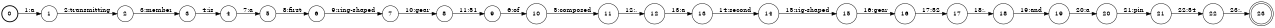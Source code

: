digraph FST {
rankdir = LR;
size = "8.5,11";
label = "";
center = 1;
orientation = Portrait;
ranksep = "0.4";
nodesep = "0.25";
0 [label = "0", shape = circle, style = bold, fontsize = 14]
	0 -> 1 [label = "1:a", fontsize = 14];
1 [label = "1", shape = circle, style = solid, fontsize = 14]
	1 -> 2 [label = "2:transmitting", fontsize = 14];
2 [label = "2", shape = circle, style = solid, fontsize = 14]
	2 -> 3 [label = "3:member", fontsize = 14];
3 [label = "3", shape = circle, style = solid, fontsize = 14]
	3 -> 4 [label = "4:is", fontsize = 14];
4 [label = "4", shape = circle, style = solid, fontsize = 14]
	4 -> 5 [label = "7:a", fontsize = 14];
5 [label = "5", shape = circle, style = solid, fontsize = 14]
	5 -> 6 [label = "8:first", fontsize = 14];
6 [label = "6", shape = circle, style = solid, fontsize = 14]
	6 -> 7 [label = "9:ring-shaped", fontsize = 14];
7 [label = "7", shape = circle, style = solid, fontsize = 14]
	7 -> 8 [label = "10:gear", fontsize = 14];
8 [label = "8", shape = circle, style = solid, fontsize = 14]
	8 -> 9 [label = "11:51", fontsize = 14];
9 [label = "9", shape = circle, style = solid, fontsize = 14]
	9 -> 10 [label = "6:of", fontsize = 14];
10 [label = "10", shape = circle, style = solid, fontsize = 14]
	10 -> 11 [label = "5:composed", fontsize = 14];
11 [label = "11", shape = circle, style = solid, fontsize = 14]
	11 -> 12 [label = "12:,", fontsize = 14];
12 [label = "12", shape = circle, style = solid, fontsize = 14]
	12 -> 13 [label = "13:a", fontsize = 14];
13 [label = "13", shape = circle, style = solid, fontsize = 14]
	13 -> 14 [label = "14:second", fontsize = 14];
14 [label = "14", shape = circle, style = solid, fontsize = 14]
	14 -> 15 [label = "15:rig-shaped", fontsize = 14];
15 [label = "15", shape = circle, style = solid, fontsize = 14]
	15 -> 16 [label = "16:gear", fontsize = 14];
16 [label = "16", shape = circle, style = solid, fontsize = 14]
	16 -> 17 [label = "17:52", fontsize = 14];
17 [label = "17", shape = circle, style = solid, fontsize = 14]
	17 -> 18 [label = "18:,", fontsize = 14];
18 [label = "18", shape = circle, style = solid, fontsize = 14]
	18 -> 19 [label = "19:and", fontsize = 14];
19 [label = "19", shape = circle, style = solid, fontsize = 14]
	19 -> 20 [label = "20:a", fontsize = 14];
20 [label = "20", shape = circle, style = solid, fontsize = 14]
	20 -> 21 [label = "21:pin", fontsize = 14];
21 [label = "21", shape = circle, style = solid, fontsize = 14]
	21 -> 22 [label = "22:54", fontsize = 14];
22 [label = "22", shape = circle, style = solid, fontsize = 14]
	22 -> 23 [label = "23:.", fontsize = 14];
23 [label = "23", shape = doublecircle, style = solid, fontsize = 14]
}
